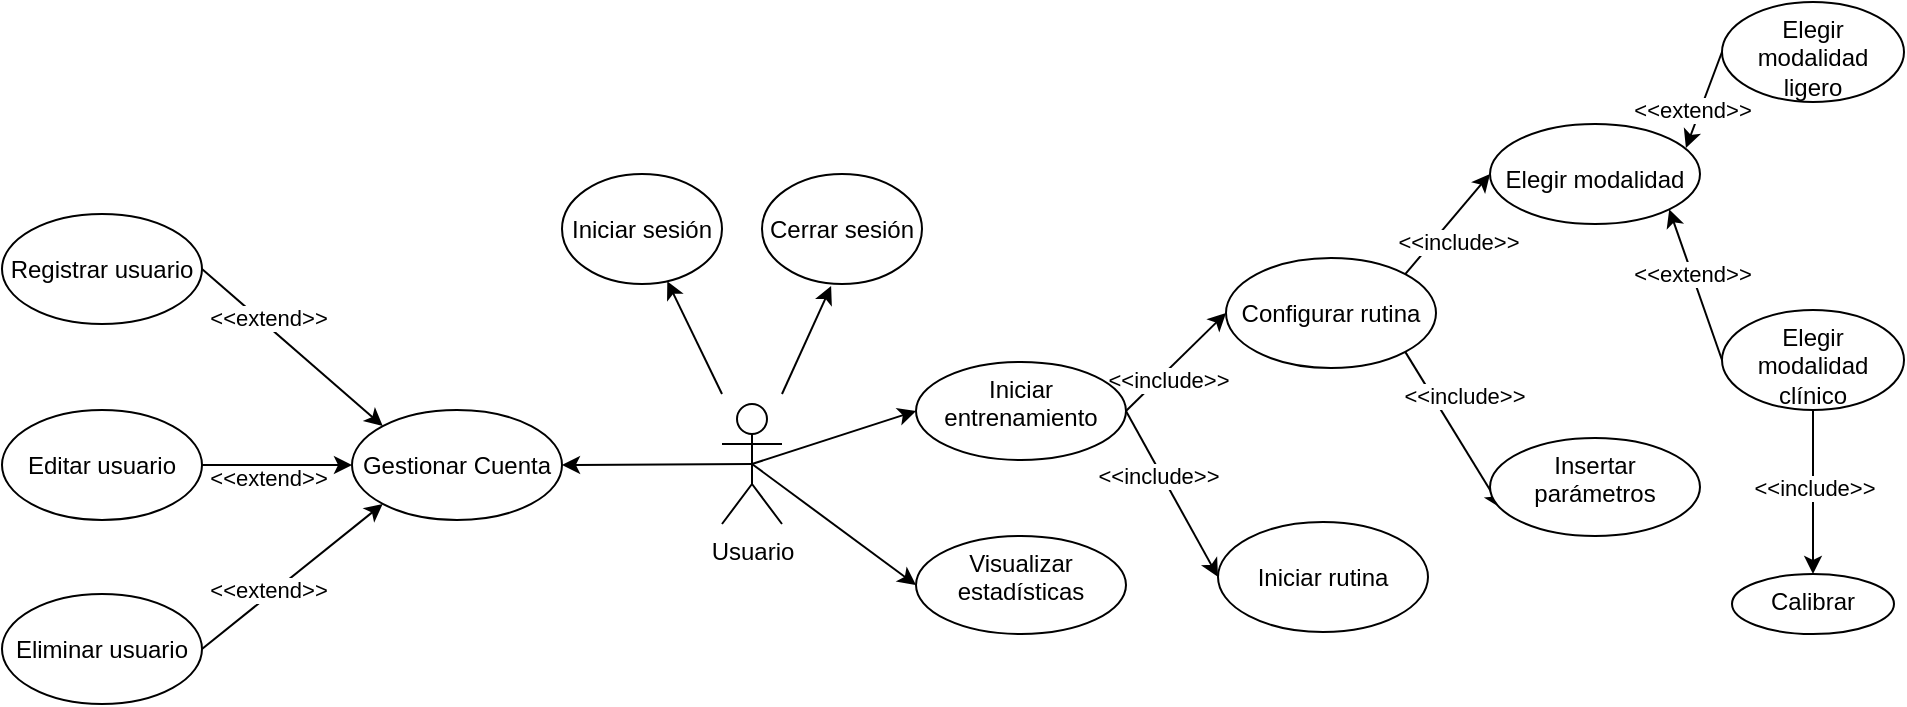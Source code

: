 <mxfile>
    <diagram id="_4jlmEs8nAf0eOCnK_hf" name="Page-1">
        <mxGraphModel dx="1622" dy="1069" grid="1" gridSize="10" guides="1" tooltips="1" connect="1" arrows="1" fold="1" page="1" pageScale="1" pageWidth="1100" pageHeight="850" math="0" shadow="0">
            <root>
                <mxCell id="0"/>
                <mxCell id="1" parent="0"/>
                <mxCell id="6" value="" style="edgeStyle=none;html=1;" parent="1" target="5" edge="1">
                    <mxGeometry relative="1" as="geometry">
                        <mxPoint x="434" y="445" as="sourcePoint"/>
                    </mxGeometry>
                </mxCell>
                <mxCell id="64" style="edgeStyle=none;html=1;exitX=0.5;exitY=0.5;exitDx=0;exitDy=0;exitPerimeter=0;entryX=1;entryY=0.5;entryDx=0;entryDy=0;" parent="1" source="2" target="9" edge="1">
                    <mxGeometry relative="1" as="geometry"/>
                </mxCell>
                <mxCell id="66" style="edgeStyle=none;html=1;exitX=0.5;exitY=0.5;exitDx=0;exitDy=0;exitPerimeter=0;entryX=0;entryY=0.5;entryDx=0;entryDy=0;" parent="1" source="2" target="65" edge="1">
                    <mxGeometry relative="1" as="geometry"/>
                </mxCell>
                <mxCell id="77" style="edgeStyle=none;html=1;exitX=0.5;exitY=0.5;exitDx=0;exitDy=0;exitPerimeter=0;entryX=0;entryY=0.5;entryDx=0;entryDy=0;" parent="1" source="2" target="76" edge="1">
                    <mxGeometry relative="1" as="geometry"/>
                </mxCell>
                <mxCell id="2" value="Usuario" style="shape=umlActor;verticalLabelPosition=bottom;verticalAlign=top;html=1;outlineConnect=0;" parent="1" vertex="1">
                    <mxGeometry x="434" y="450" width="30" height="60" as="geometry"/>
                </mxCell>
                <mxCell id="5" value="&lt;br&gt;Iniciar sesión" style="ellipse;whiteSpace=wrap;html=1;verticalAlign=top;" parent="1" vertex="1">
                    <mxGeometry x="354" y="335" width="80" height="55" as="geometry"/>
                </mxCell>
                <mxCell id="7" value="&lt;br&gt;Cerrar sesión" style="ellipse;whiteSpace=wrap;html=1;verticalAlign=top;" parent="1" vertex="1">
                    <mxGeometry x="454" y="335" width="80" height="55" as="geometry"/>
                </mxCell>
                <mxCell id="8" value="" style="endArrow=classic;html=1;entryX=0.432;entryY=1.019;entryDx=0;entryDy=0;entryPerimeter=0;" parent="1" target="7" edge="1">
                    <mxGeometry width="50" height="50" relative="1" as="geometry">
                        <mxPoint x="464" y="445" as="sourcePoint"/>
                        <mxPoint x="544" y="475" as="targetPoint"/>
                    </mxGeometry>
                </mxCell>
                <mxCell id="9" value="&lt;br&gt;Gestionar Cuenta" style="ellipse;whiteSpace=wrap;html=1;verticalAlign=top;" parent="1" vertex="1">
                    <mxGeometry x="249" y="453" width="105" height="55" as="geometry"/>
                </mxCell>
                <mxCell id="22" style="edgeStyle=none;html=1;exitX=1;exitY=0.5;exitDx=0;exitDy=0;entryX=0;entryY=0;entryDx=0;entryDy=0;" parent="1" source="11" target="9" edge="1">
                    <mxGeometry relative="1" as="geometry"/>
                </mxCell>
                <mxCell id="28" value="&amp;lt;&amp;lt;extend&amp;gt;&amp;gt;" style="edgeLabel;html=1;align=center;verticalAlign=middle;resizable=0;points=[];" parent="22" vertex="1" connectable="0">
                    <mxGeometry x="-0.379" relative="1" as="geometry">
                        <mxPoint x="5" as="offset"/>
                    </mxGeometry>
                </mxCell>
                <mxCell id="11" value="&lt;br&gt;Registrar usuario" style="ellipse;whiteSpace=wrap;html=1;verticalAlign=top;" parent="1" vertex="1">
                    <mxGeometry x="74" y="355" width="100" height="55" as="geometry"/>
                </mxCell>
                <mxCell id="20" style="edgeStyle=none;html=1;exitX=1;exitY=0.5;exitDx=0;exitDy=0;entryX=0;entryY=0.5;entryDx=0;entryDy=0;" parent="1" source="14" target="9" edge="1">
                    <mxGeometry relative="1" as="geometry"/>
                </mxCell>
                <mxCell id="14" value="&lt;br&gt;Editar usuario" style="ellipse;whiteSpace=wrap;html=1;verticalAlign=top;" parent="1" vertex="1">
                    <mxGeometry x="74" y="453" width="100" height="55" as="geometry"/>
                </mxCell>
                <mxCell id="21" style="edgeStyle=none;html=1;exitX=1;exitY=0.5;exitDx=0;exitDy=0;entryX=0;entryY=1;entryDx=0;entryDy=0;" parent="1" source="15" target="9" edge="1">
                    <mxGeometry relative="1" as="geometry"/>
                </mxCell>
                <mxCell id="26" value="&amp;lt;&amp;lt;extend&amp;gt;&amp;gt;" style="edgeLabel;html=1;align=center;verticalAlign=middle;resizable=0;points=[];" parent="21" vertex="1" connectable="0">
                    <mxGeometry x="-0.177" relative="1" as="geometry">
                        <mxPoint x="-4" as="offset"/>
                    </mxGeometry>
                </mxCell>
                <mxCell id="27" value="&amp;lt;&amp;lt;extend&amp;gt;&amp;gt;" style="edgeLabel;html=1;align=center;verticalAlign=middle;resizable=0;points=[];" parent="21" vertex="1" connectable="0">
                    <mxGeometry x="-0.177" relative="1" as="geometry">
                        <mxPoint x="-4" y="-56" as="offset"/>
                    </mxGeometry>
                </mxCell>
                <mxCell id="15" value="&lt;br&gt;Eliminar usuario" style="ellipse;whiteSpace=wrap;html=1;verticalAlign=top;" parent="1" vertex="1">
                    <mxGeometry x="74" y="545" width="100" height="55" as="geometry"/>
                </mxCell>
                <mxCell id="72" style="edgeStyle=none;html=1;exitX=1;exitY=1;exitDx=0;exitDy=0;entryX=0.054;entryY=0.718;entryDx=0;entryDy=0;entryPerimeter=0;" parent="1" source="45" target="69" edge="1">
                    <mxGeometry relative="1" as="geometry"/>
                </mxCell>
                <mxCell id="75" value="&amp;lt;&amp;lt;include&amp;gt;&amp;gt;" style="edgeLabel;html=1;align=center;verticalAlign=middle;resizable=0;points=[];" parent="72" vertex="1" connectable="0">
                    <mxGeometry x="-0.641" y="-1" relative="1" as="geometry">
                        <mxPoint x="21" y="7" as="offset"/>
                    </mxGeometry>
                </mxCell>
                <mxCell id="73" style="edgeStyle=none;html=1;exitX=1;exitY=0;exitDx=0;exitDy=0;entryX=0;entryY=0.5;entryDx=0;entryDy=0;" parent="1" source="45" target="67" edge="1">
                    <mxGeometry relative="1" as="geometry"/>
                </mxCell>
                <mxCell id="74" value="&amp;lt;&amp;lt;include&amp;gt;&amp;gt;" style="edgeLabel;html=1;align=center;verticalAlign=middle;resizable=0;points=[];" parent="73" vertex="1" connectable="0">
                    <mxGeometry x="-0.361" relative="1" as="geometry">
                        <mxPoint x="13" as="offset"/>
                    </mxGeometry>
                </mxCell>
                <mxCell id="45" value="&lt;br&gt;Configurar rutina" style="ellipse;whiteSpace=wrap;html=1;verticalAlign=top;" parent="1" vertex="1">
                    <mxGeometry x="686" y="377" width="105" height="55" as="geometry"/>
                </mxCell>
                <mxCell id="65" value="Visualizar estadísticas" style="ellipse;whiteSpace=wrap;html=1;verticalAlign=top;" parent="1" vertex="1">
                    <mxGeometry x="531" y="516" width="105" height="49" as="geometry"/>
                </mxCell>
                <mxCell id="67" value="&lt;br&gt;Elegir modalidad" style="ellipse;whiteSpace=wrap;html=1;verticalAlign=top;" parent="1" vertex="1">
                    <mxGeometry x="818" y="310" width="105" height="50" as="geometry"/>
                </mxCell>
                <mxCell id="69" value="Insertar parámetros" style="ellipse;whiteSpace=wrap;html=1;verticalAlign=top;" parent="1" vertex="1">
                    <mxGeometry x="818" y="467" width="105" height="49" as="geometry"/>
                </mxCell>
                <mxCell id="78" style="edgeStyle=none;html=1;exitX=1;exitY=0.5;exitDx=0;exitDy=0;entryX=0;entryY=0.5;entryDx=0;entryDy=0;" parent="1" source="76" target="45" edge="1">
                    <mxGeometry relative="1" as="geometry"/>
                </mxCell>
                <mxCell id="82" value="&amp;lt;&amp;lt;include&amp;gt;&amp;gt;" style="edgeLabel;html=1;align=center;verticalAlign=middle;resizable=0;points=[];" parent="78" vertex="1" connectable="0">
                    <mxGeometry x="-0.427" y="3" relative="1" as="geometry">
                        <mxPoint x="9" as="offset"/>
                    </mxGeometry>
                </mxCell>
                <mxCell id="80" style="edgeStyle=none;html=1;exitX=1;exitY=0.5;exitDx=0;exitDy=0;entryX=0;entryY=0.5;entryDx=0;entryDy=0;" parent="1" source="76" target="79" edge="1">
                    <mxGeometry relative="1" as="geometry"/>
                </mxCell>
                <mxCell id="81" value="&amp;lt;&amp;lt;include&amp;gt;&amp;gt;" style="edgeLabel;html=1;align=center;verticalAlign=middle;resizable=0;points=[];" parent="80" vertex="1" connectable="0">
                    <mxGeometry x="-0.245" y="-2" relative="1" as="geometry">
                        <mxPoint as="offset"/>
                    </mxGeometry>
                </mxCell>
                <mxCell id="76" value="Iniciar entrenamiento" style="ellipse;whiteSpace=wrap;html=1;verticalAlign=top;" parent="1" vertex="1">
                    <mxGeometry x="531" y="429" width="105" height="49" as="geometry"/>
                </mxCell>
                <mxCell id="79" value="&lt;br&gt;Iniciar rutina" style="ellipse;whiteSpace=wrap;html=1;verticalAlign=top;" parent="1" vertex="1">
                    <mxGeometry x="682" y="509" width="105" height="55" as="geometry"/>
                </mxCell>
                <mxCell id="87" style="edgeStyle=none;html=1;exitX=0;exitY=0.5;exitDx=0;exitDy=0;entryX=0.933;entryY=0.239;entryDx=0;entryDy=0;entryPerimeter=0;" parent="1" source="84" target="67" edge="1">
                    <mxGeometry relative="1" as="geometry"/>
                </mxCell>
                <mxCell id="89" value="&amp;lt;&amp;lt;extend&amp;gt;&amp;gt;" style="edgeLabel;html=1;align=center;verticalAlign=middle;resizable=0;points=[];" parent="87" vertex="1" connectable="0">
                    <mxGeometry x="0.232" y="-1" relative="1" as="geometry">
                        <mxPoint x="-3" as="offset"/>
                    </mxGeometry>
                </mxCell>
                <mxCell id="84" value="Elegir modalidad&lt;br&gt;ligero" style="ellipse;whiteSpace=wrap;html=1;verticalAlign=top;" parent="1" vertex="1">
                    <mxGeometry x="934" y="249" width="91" height="50" as="geometry"/>
                </mxCell>
                <mxCell id="86" style="edgeStyle=none;html=1;exitX=0;exitY=0.5;exitDx=0;exitDy=0;entryX=1;entryY=1;entryDx=0;entryDy=0;" parent="1" source="85" target="67" edge="1">
                    <mxGeometry relative="1" as="geometry"/>
                </mxCell>
                <mxCell id="88" value="&amp;lt;&amp;lt;extend&amp;gt;&amp;gt;" style="edgeLabel;html=1;align=center;verticalAlign=middle;resizable=0;points=[];" parent="86" vertex="1" connectable="0">
                    <mxGeometry x="0.159" relative="1" as="geometry">
                        <mxPoint as="offset"/>
                    </mxGeometry>
                </mxCell>
                <mxCell id="91" style="edgeStyle=none;html=1;exitX=0.5;exitY=1;exitDx=0;exitDy=0;entryX=0.5;entryY=0;entryDx=0;entryDy=0;" parent="1" source="85" target="90" edge="1">
                    <mxGeometry relative="1" as="geometry"/>
                </mxCell>
                <mxCell id="92" value="&amp;lt;&amp;lt;include&amp;gt;&amp;gt;" style="edgeLabel;html=1;align=center;verticalAlign=middle;resizable=0;points=[];" parent="91" vertex="1" connectable="0">
                    <mxGeometry x="-0.447" y="-1" relative="1" as="geometry">
                        <mxPoint x="1" y="16" as="offset"/>
                    </mxGeometry>
                </mxCell>
                <mxCell id="85" value="Elegir modalidad&lt;br&gt;clínico" style="ellipse;whiteSpace=wrap;html=1;verticalAlign=top;" parent="1" vertex="1">
                    <mxGeometry x="934" y="403" width="91" height="50" as="geometry"/>
                </mxCell>
                <mxCell id="90" value="Calibrar" style="ellipse;whiteSpace=wrap;html=1;verticalAlign=top;" parent="1" vertex="1">
                    <mxGeometry x="939" y="535" width="81" height="30" as="geometry"/>
                </mxCell>
            </root>
        </mxGraphModel>
    </diagram>
</mxfile>